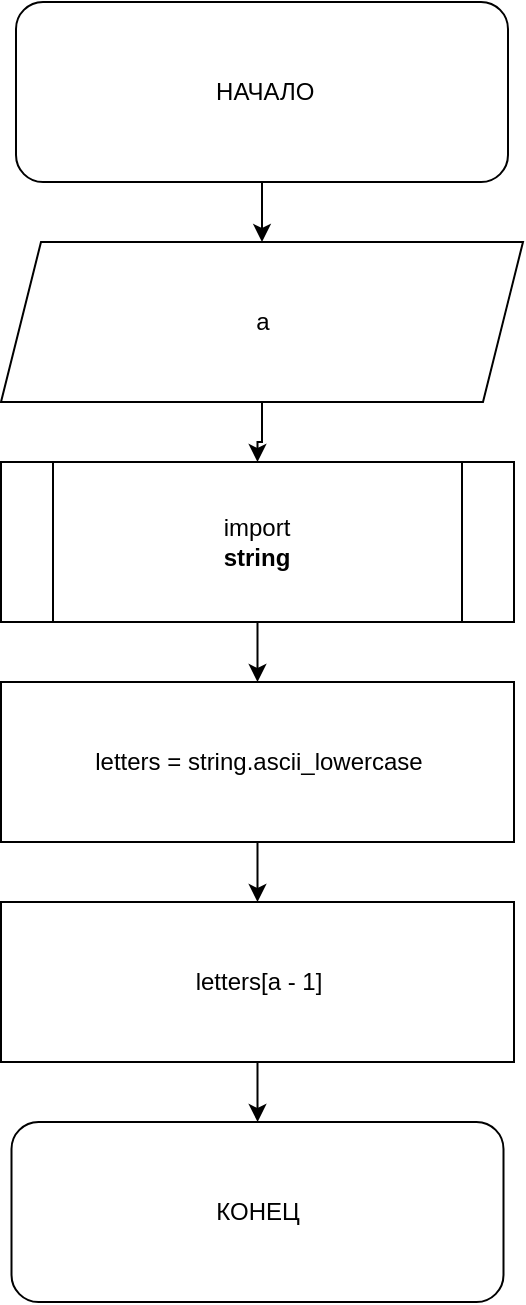 <mxfile version="14.9.6" type="github">
  <diagram id="yhuU-cknCsUTqk2s7Aul" name="Page-1">
    <mxGraphModel dx="786" dy="381" grid="1" gridSize="10" guides="1" tooltips="1" connect="1" arrows="1" fold="1" page="1" pageScale="1" pageWidth="827" pageHeight="1169" math="0" shadow="0">
      <root>
        <mxCell id="0" />
        <mxCell id="1" parent="0" />
        <mxCell id="MQaY1QQyoAkbrNFbYjhM-7" value="" style="edgeStyle=orthogonalEdgeStyle;rounded=0;orthogonalLoop=1;jettySize=auto;html=1;" edge="1" parent="1" source="MQaY1QQyoAkbrNFbYjhM-1" target="MQaY1QQyoAkbrNFbYjhM-2">
          <mxGeometry relative="1" as="geometry" />
        </mxCell>
        <mxCell id="MQaY1QQyoAkbrNFbYjhM-1" value="&amp;nbsp;НАЧАЛО" style="rounded=1;whiteSpace=wrap;html=1;" vertex="1" parent="1">
          <mxGeometry x="270" y="40" width="246" height="90" as="geometry" />
        </mxCell>
        <mxCell id="MQaY1QQyoAkbrNFbYjhM-8" value="" style="edgeStyle=orthogonalEdgeStyle;rounded=0;orthogonalLoop=1;jettySize=auto;html=1;" edge="1" parent="1" source="MQaY1QQyoAkbrNFbYjhM-2" target="MQaY1QQyoAkbrNFbYjhM-3">
          <mxGeometry relative="1" as="geometry" />
        </mxCell>
        <mxCell id="MQaY1QQyoAkbrNFbYjhM-2" value="a" style="shape=parallelogram;perimeter=parallelogramPerimeter;whiteSpace=wrap;html=1;fixedSize=1;" vertex="1" parent="1">
          <mxGeometry x="262.5" y="160" width="261" height="80" as="geometry" />
        </mxCell>
        <mxCell id="MQaY1QQyoAkbrNFbYjhM-9" value="" style="edgeStyle=orthogonalEdgeStyle;rounded=0;orthogonalLoop=1;jettySize=auto;html=1;" edge="1" parent="1" source="MQaY1QQyoAkbrNFbYjhM-3" target="MQaY1QQyoAkbrNFbYjhM-4">
          <mxGeometry relative="1" as="geometry" />
        </mxCell>
        <mxCell id="MQaY1QQyoAkbrNFbYjhM-3" value="import&lt;br&gt;&lt;b&gt;string&lt;/b&gt;" style="shape=process;whiteSpace=wrap;html=1;backgroundOutline=1;" vertex="1" parent="1">
          <mxGeometry x="262.5" y="270" width="256.5" height="80" as="geometry" />
        </mxCell>
        <mxCell id="MQaY1QQyoAkbrNFbYjhM-10" value="" style="edgeStyle=orthogonalEdgeStyle;rounded=0;orthogonalLoop=1;jettySize=auto;html=1;" edge="1" parent="1" source="MQaY1QQyoAkbrNFbYjhM-4" target="MQaY1QQyoAkbrNFbYjhM-5">
          <mxGeometry relative="1" as="geometry" />
        </mxCell>
        <mxCell id="MQaY1QQyoAkbrNFbYjhM-4" value="letters = string.ascii_lowercase" style="rounded=0;whiteSpace=wrap;html=1;" vertex="1" parent="1">
          <mxGeometry x="262.5" y="380" width="256.5" height="80" as="geometry" />
        </mxCell>
        <mxCell id="MQaY1QQyoAkbrNFbYjhM-11" value="" style="edgeStyle=orthogonalEdgeStyle;rounded=0;orthogonalLoop=1;jettySize=auto;html=1;" edge="1" parent="1" source="MQaY1QQyoAkbrNFbYjhM-5" target="MQaY1QQyoAkbrNFbYjhM-6">
          <mxGeometry relative="1" as="geometry" />
        </mxCell>
        <mxCell id="MQaY1QQyoAkbrNFbYjhM-5" value="letters[a - 1]" style="rounded=0;whiteSpace=wrap;html=1;" vertex="1" parent="1">
          <mxGeometry x="262.5" y="490" width="256.5" height="80" as="geometry" />
        </mxCell>
        <mxCell id="MQaY1QQyoAkbrNFbYjhM-6" value="КОНЕЦ" style="rounded=1;whiteSpace=wrap;html=1;" vertex="1" parent="1">
          <mxGeometry x="267.75" y="600" width="246" height="90" as="geometry" />
        </mxCell>
      </root>
    </mxGraphModel>
  </diagram>
</mxfile>
